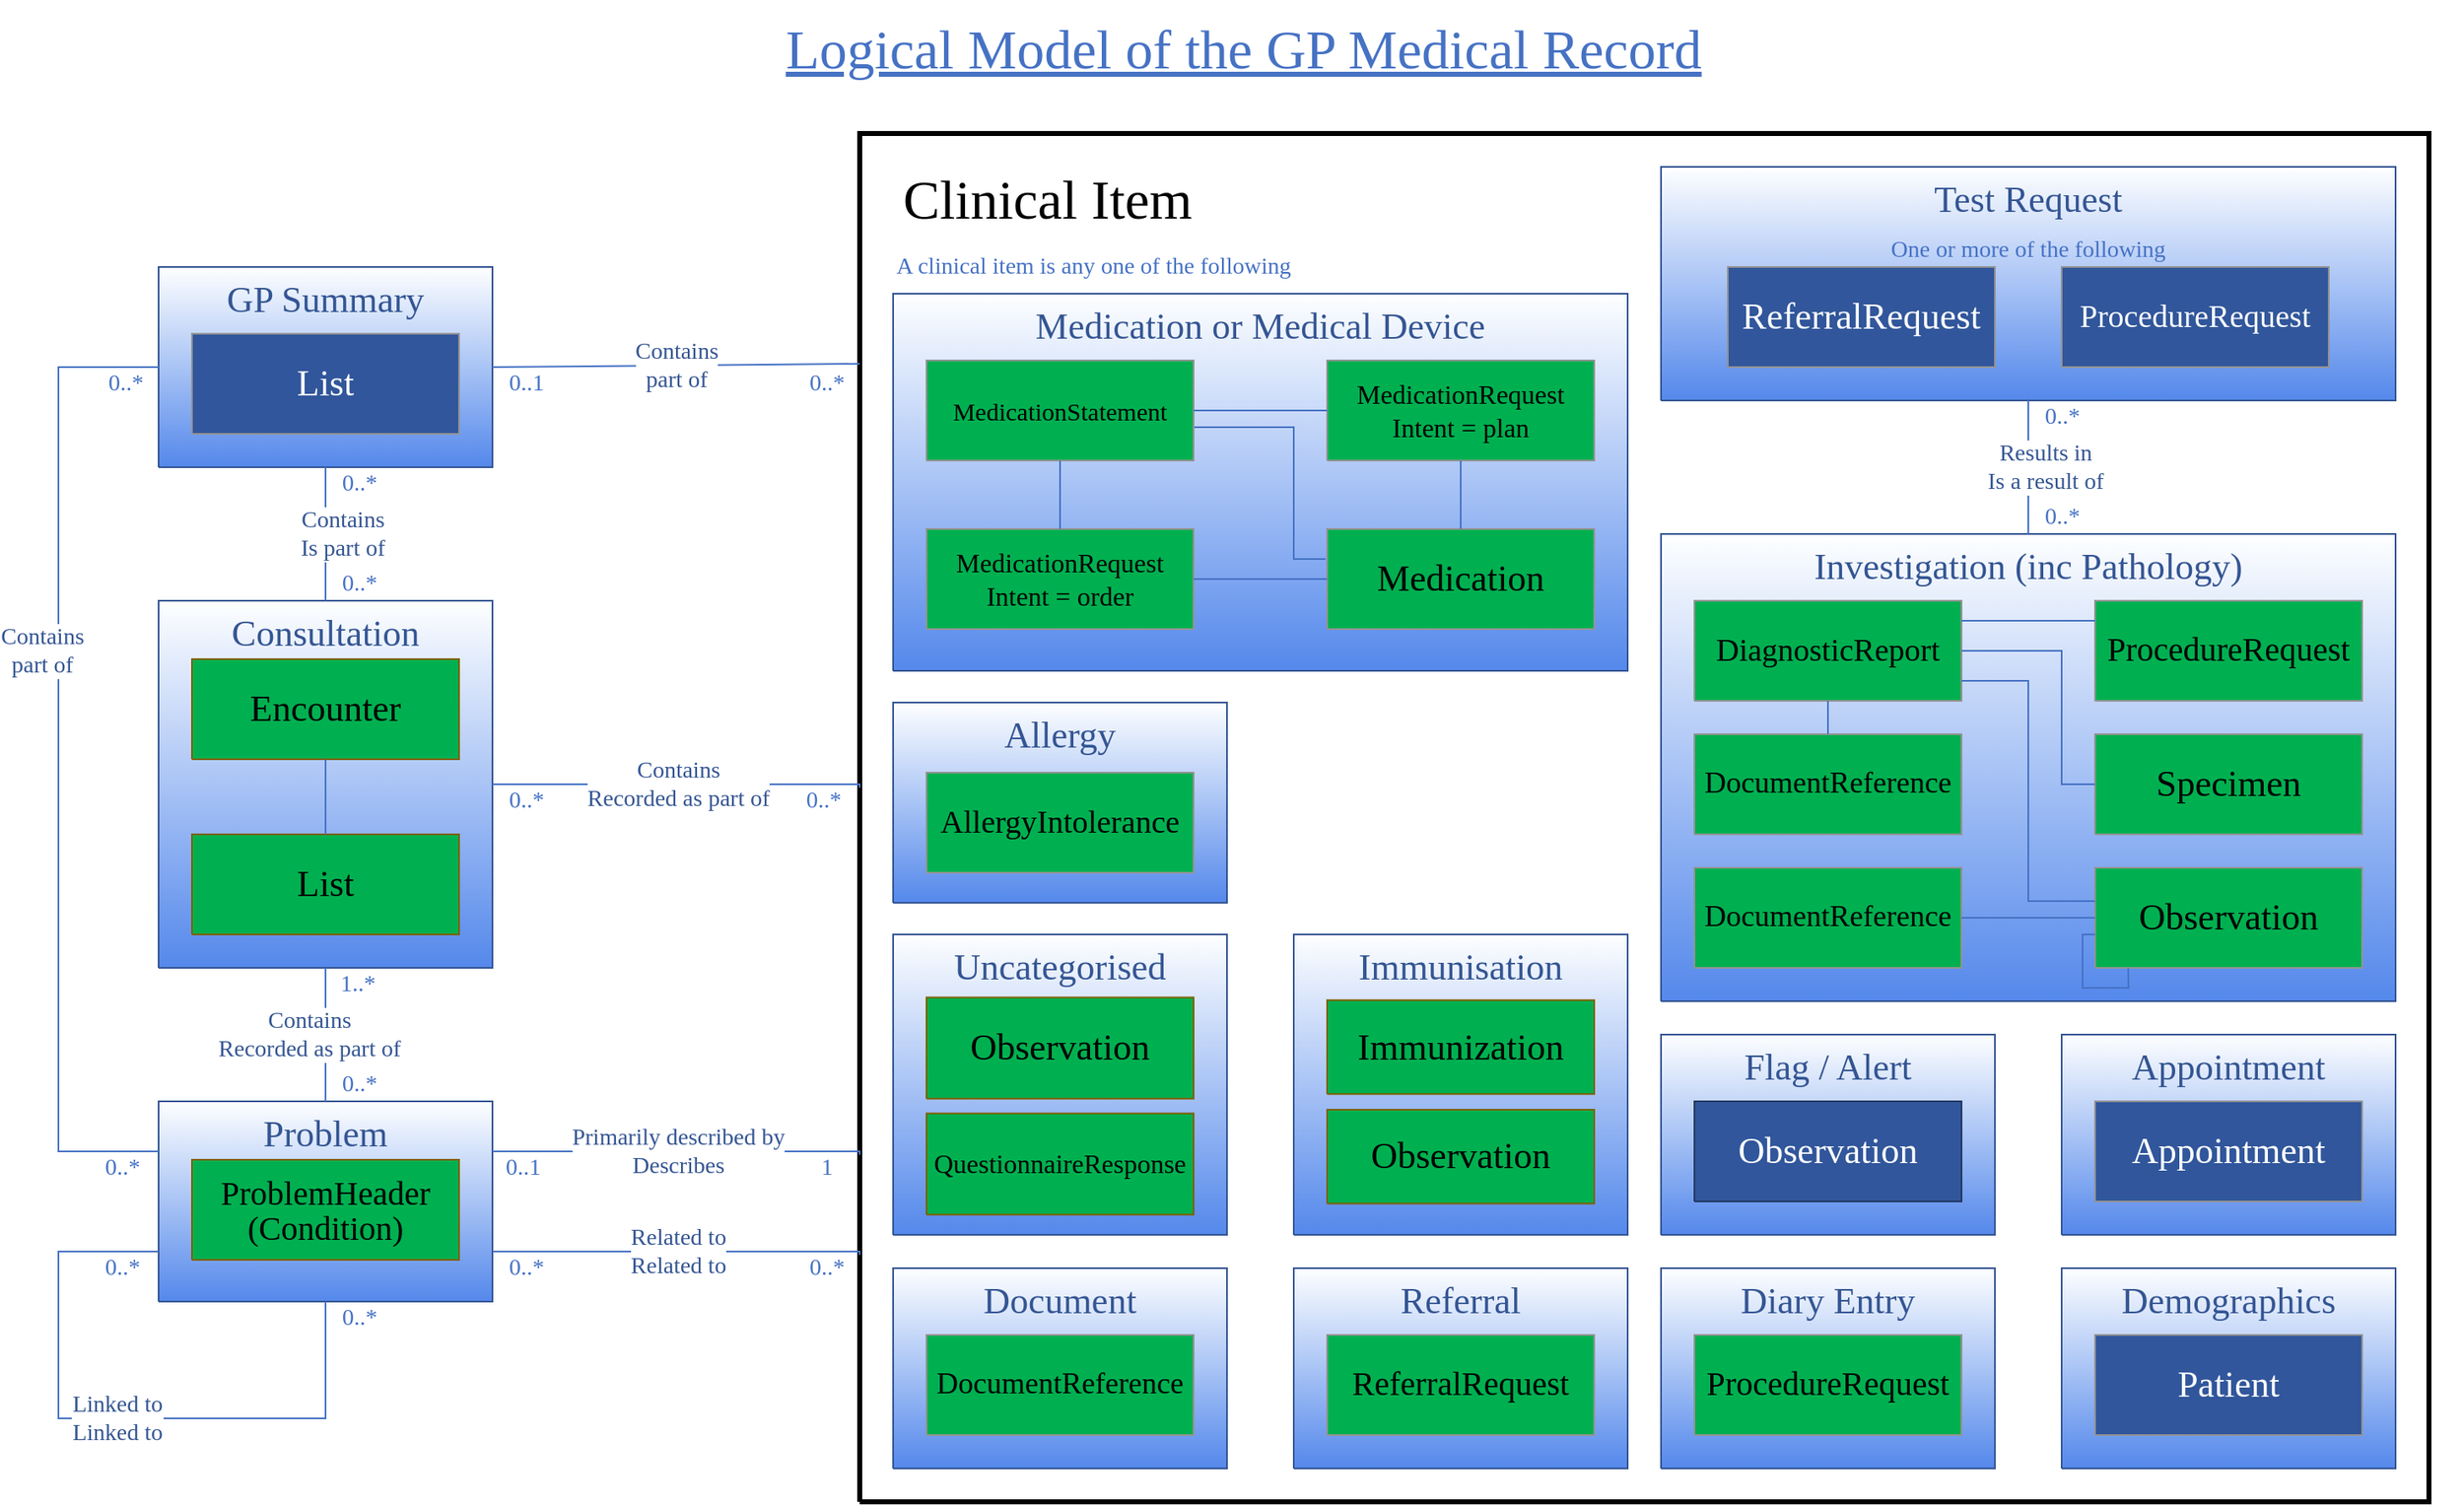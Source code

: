 <mxfile version="15.9.6" type="google"><diagram name="Page-1" id="Page-1"><mxGraphModel dx="1422" dy="762" grid="1" gridSize="10" guides="1" tooltips="1" connect="1" arrows="1" fold="1" page="1" pageScale="1" pageWidth="1169" pageHeight="827" math="0" shadow="0"><root><mxCell id="0"/><mxCell id="1" parent="0"/><mxCell id="71" value="&lt;font style=&quot;font-size:22px;font-family:Calibri;color:#345593;direction:ltr;letter-spacing:0px;line-height:120%;opacity:1&quot;&gt;Referral&lt;br/&gt;&lt;/font&gt;" style="verticalAlign=top;align=center;vsdxID=1240;fillColor=#feffff;gradientColor=#5488eb;shape=stencil(nZBLDoAgDERP0z3SIyjew0SURgSD+Lu9kMZoXLhwN9O+tukAlrNpJg1SzDH4QW/URgNYgZTkjA4UkwJUgGXng+6DX1zLfmoymdXo17xh5zmRJ6Q42BWCfc2oJfdAr+Yv+AP9Cb7OJ3H/2JG1HNGz/84klThPVCc=);strokeColor=#345593;labelBackgroundColor=none;rounded=0;html=1;whiteSpace=wrap;" parent="1" vertex="1"><mxGeometry x="900" y="888" width="200" height="120" as="geometry"/></mxCell><mxCell id="2" value="&lt;font style=&quot;font-size:33px;font-family:Calibri;color:#4672c4;direction:ltr;letter-spacing:0px;line-height:120%;opacity:1&quot;&gt;&lt;u&gt;Logical Model of the GP Medical Record&lt;br/&gt;&lt;/u&gt;&lt;/font&gt;" style="verticalAlign=middle;align=center;vsdxID=1055;fillColor=none;gradientColor=none;shape=stencil(nZBLDoAgDERP0z3SIyjew0SURgSD+Lu9kMZoXLhwN9O+tukAlrNpJg1SzDH4QW/URgNYgZTkjA4UkwJUgGXng+6DX1zLfmoymdXo17xh5zmRJ6Q42BWCfc2oJfdAr+Yv+AP9Cb7OJ3H/2JG1HNGz/84klThPVCc=);strokeColor=none;labelBackgroundColor=none;rounded=0;html=1;whiteSpace=wrap;" parent="1" vertex="1"><mxGeometry x="140" y="128" width="1460" height="60" as="geometry"/></mxCell><mxCell id="3" style="vsdxID=1098;fillColor=none;gradientColor=none;strokeColor=none;labelBackgroundColor=none;rounded=0;html=1;whiteSpace=wrap;" parent="1" vertex="1"><mxGeometry x="220" y="788" width="200" height="120" as="geometry"/></mxCell><mxCell id="4" value="&lt;font style=&quot;font-size:22px;font-family:Calibri;color:#345593;direction:ltr;letter-spacing:0px;line-height:120%;opacity:1&quot;&gt;Problem&lt;br/&gt;&lt;/font&gt;" style="verticalAlign=top;align=center;vsdxID=1099;fillColor=#feffff;gradientColor=#5488eb;shape=stencil(nZBLDoAgDERP0z3SIyjew0SURgSD+Lu9kMZoXLhwN9O+tukAlrNpJg1SzDH4QW/URgNYgZTkjA4UkwJUgGXng+6DX1zLfmoymdXo17xh5zmRJ6Q42BWCfc2oJfdAr+Yv+AP9Cb7OJ3H/2JG1HNGz/84klThPVCc=);strokeColor=#345593;labelBackgroundColor=none;rounded=0;html=1;whiteSpace=wrap;" parent="3" vertex="1"><mxGeometry width="200" height="120" as="geometry"/></mxCell><mxCell id="5" value="&lt;font style=&quot;font-family: &amp;#34;calibri&amp;#34; ; color: rgb(0 , 0 , 0) ; direction: ltr ; letter-spacing: 0px ; line-height: 120% ; opacity: 1&quot;&gt;&lt;font style=&quot;font-size: 20px ; line-height: 100%&quot;&gt;ProblemHeader (Condition)&lt;/font&gt;&lt;br&gt;&lt;/font&gt;" style="verticalAlign=middle;align=center;vsdxID=1100;fillColor=#00b050;gradientColor=none;shape=stencil(nZBLDoAgDERP0z3SIyjew0SURgSD+Lu9kMZoXLhwN9O+tukAlrNpJg1SzDH4QW/URgNYgZTkjA4UkwJUgGXng+6DX1zLfmoymdXo17xh5zmRJ6Q42BWCfc2oJfdAr+Yv+AP9Cb7OJ3H/2JG1HNGz/84klThPVCc=);strokeColor=#7f6000;labelBackgroundColor=none;rounded=0;html=1;whiteSpace=wrap;" parent="3" vertex="1"><mxGeometry x="20" y="35" width="160" height="60" as="geometry"/></mxCell><mxCell id="6" value="&lt;p style=&quot;align:left;margin-left:0;margin-right:0;margin-top:0px;margin-bottom:0px;text-indent:0;valign:top;direction:ltr;&quot;&gt;&lt;/p&gt;" style="verticalAlign=top;align=left;vsdxID=1096;fillColor=none;gradientColor=none;shape=stencil(nZBLDoAgDERP0z3SIyjew0SURgSD+Lu9kMZoXLhwN9O+tukAlrNpJg1SzDH4QW/URgNYgZTkjA4UkwJUgGXng+6DX1zLfmoymdXo17xh5zmRJ6Q42BWCfc2oJfdAr+Yv+AP9Cb7OJ3H/2JG1HNGz/84klThPVCc=);strokeColor=#000000;strokeWidth=3;labelBackgroundColor=none;rounded=0;html=1;whiteSpace=wrap;" parent="1" vertex="1"><mxGeometry x="640" y="208" width="940" height="820" as="geometry"/></mxCell><mxCell id="16" style="vsdxID=1090;fillColor=none;gradientColor=none;strokeColor=none;labelBackgroundColor=none;rounded=0;html=1;whiteSpace=wrap;" parent="1" vertex="1"><mxGeometry x="900" y="688" width="200" height="180" as="geometry"/></mxCell><mxCell id="17" value="&lt;font style=&quot;font-size:22px;font-family:Calibri;color:#345593;direction:ltr;letter-spacing:0px;line-height:120%;opacity:1&quot;&gt;Immunisation&lt;br/&gt;&lt;/font&gt;" style="verticalAlign=top;align=center;vsdxID=1001;fillColor=#feffff;gradientColor=#5488eb;shape=stencil(nZBLDoAgDERP0z3SIyjew0SURgSD+Lu9kMZoXLhwN9O+tukAlrNpJg1SzDH4QW/URgNYgZTkjA4UkwJUgGXng+6DX1zLfmoymdXo17xh5zmRJ6Q42BWCfc2oJfdAr+Yv+AP9Cb7OJ3H/2JG1HNGz/84klThPVCc=);strokeColor=#345593;labelBackgroundColor=none;rounded=0;html=1;whiteSpace=wrap;" parent="16" vertex="1"><mxGeometry width="200" height="180" as="geometry"/></mxCell><mxCell id="18" value="&lt;font style=&quot;font-size:22px;font-family:Calibri;color:#000000;direction:ltr;letter-spacing:0px;line-height:120%;opacity:1&quot;&gt;Immunization&lt;br/&gt;&lt;/font&gt;" style="verticalAlign=middle;align=center;vsdxID=1076;fillColor=#00b050;gradientColor=none;shape=stencil(nZBLDoAgDERP0z3SIyjew0SURgSD+Lu9kMZoXLhwN9O+tukAlrNpJg1SzDH4QW/URgNYgZTkjA4UkwJUgGXng+6DX1zLfmoymdXo17xh5zmRJ6Q42BWCfc2oJfdAr+Yv+AP9Cb7OJ3H/2JG1HNGz/84klThPVCc=);strokeColor=#7f6000;labelBackgroundColor=none;rounded=0;html=1;whiteSpace=wrap;" parent="16" vertex="1"><mxGeometry x="20" y="39.375" width="160" height="56.25" as="geometry"/></mxCell><mxCell id="Kr6gJgXaq2eHy5JU68Ee-106" value="&lt;font style=&quot;font-size:22px;font-family:Calibri;color:#000000;direction:ltr;letter-spacing:0px;line-height:120%;opacity:1&quot;&gt;Observation&lt;br/&gt;&lt;/font&gt;" style="verticalAlign=middle;align=center;vsdxID=1238;fillColor=#00b050;gradientColor=none;shape=stencil(nZBLDoAgDERP0z3SIyjew0SURgSD+Lu9kMZoXLhwN9O+tukAlrNpJg1SzDH4QW/URgNYgZTkjA4UkwJUgGXng+6DX1zLfmoymdXo17xh5zmRJ6Q42BWCfc2oJfdAr+Yv+AP9Cb7OJ3H/2JG1HNGz/84klThPVCc=);strokeColor=#7f6000;labelBackgroundColor=none;rounded=0;html=1;whiteSpace=wrap;" vertex="1" parent="16"><mxGeometry x="20" y="105" width="160" height="56.25" as="geometry"/></mxCell><mxCell id="19" style="vsdxID=1091;fillColor=none;gradientColor=none;strokeColor=none;labelBackgroundColor=none;rounded=0;html=1;whiteSpace=wrap;" parent="1" vertex="1"><mxGeometry x="1120" y="888" width="200" height="120" as="geometry"/></mxCell><mxCell id="20" value="&lt;font style=&quot;font-size:22px;font-family:Calibri;color:#345593;direction:ltr;letter-spacing:0px;line-height:120%;opacity:1&quot;&gt;Diary Entry&lt;br/&gt;&lt;/font&gt;" style="verticalAlign=top;align=center;vsdxID=1040;fillColor=#feffff;gradientColor=#5488eb;shape=stencil(nZBLDoAgDERP0z3SIyjew0SURgSD+Lu9kMZoXLhwN9O+tukAlrNpJg1SzDH4QW/URgNYgZTkjA4UkwJUgGXng+6DX1zLfmoymdXo17xh5zmRJ6Q42BWCfc2oJfdAr+Yv+AP9Cb7OJ3H/2JG1HNGz/84klThPVCc=);strokeColor=#345593;labelBackgroundColor=none;rounded=0;html=1;whiteSpace=wrap;" parent="19" vertex="1"><mxGeometry width="200" height="120" as="geometry"/></mxCell><mxCell id="21" value="&lt;font style=&quot;font-family: &amp;#34;calibri&amp;#34; ; direction: ltr ; letter-spacing: 0px ; line-height: 120% ; opacity: 1&quot;&gt;&lt;font style=&quot;font-size: 20px&quot;&gt;ProcedureRequest&lt;/font&gt;&lt;br&gt;&lt;/font&gt;" style="verticalAlign=middle;align=center;vsdxID=1077;fillColor=#00B050;gradientColor=none;shape=stencil(nZBLDoAgDERP0z3SIyjew0SURgSD+Lu9kMZoXLhwN9O+tukAlrNpJg1SzDH4QW/URgNYgZTkjA4UkwJUgGXng+6DX1zLfmoymdXo17xh5zmRJ6Q42BWCfc2oJfdAr+Yv+AP9Cb7OJ3H/2JG1HNGz/84klThPVCc=);strokeColor=#939393;labelBackgroundColor=none;rounded=0;html=1;whiteSpace=wrap;" parent="19" vertex="1"><mxGeometry x="20" y="40" width="160" height="60" as="geometry"/></mxCell><mxCell id="22" style="vsdxID=1094;fillColor=none;gradientColor=none;strokeColor=none;labelBackgroundColor=none;rounded=0;html=1;whiteSpace=wrap;" parent="1" vertex="1"><mxGeometry x="660" y="888" width="200" height="120" as="geometry"/></mxCell><mxCell id="23" value="&lt;font style=&quot;font-size:22px;font-family:Calibri;color:#345593;direction:ltr;letter-spacing:0px;line-height:120%;opacity:1&quot;&gt;Document&lt;br/&gt;&lt;/font&gt;" style="verticalAlign=top;align=center;vsdxID=1004;fillColor=#feffff;gradientColor=#5488eb;shape=stencil(nZBLDoAgDERP0z3SIyjew0SURgSD+Lu9kMZoXLhwN9O+tukAlrNpJg1SzDH4QW/URgNYgZTkjA4UkwJUgGXng+6DX1zLfmoymdXo17xh5zmRJ6Q42BWCfc2oJfdAr+Yv+AP9Cb7OJ3H/2JG1HNGz/84klThPVCc=);strokeColor=#345593;labelBackgroundColor=none;rounded=0;html=1;whiteSpace=wrap;" parent="22" vertex="1"><mxGeometry width="200" height="120" as="geometry"/></mxCell><mxCell id="24" value="&lt;font style=&quot;font-family: &amp;#34;calibri&amp;#34; ; direction: ltr ; letter-spacing: 0px ; line-height: 120% ; opacity: 1&quot;&gt;&lt;font style=&quot;font-size: 18px&quot;&gt;DocumentReference&lt;/font&gt;&lt;br&gt;&lt;/font&gt;" style="verticalAlign=middle;align=center;vsdxID=1084;fillColor=#00B050;gradientColor=none;shape=stencil(nZBLDoAgDERP0z3SIyjew0SURgSD+Lu9kMZoXLhwN9O+tukAlrNpJg1SzDH4QW/URgNYgZTkjA4UkwJUgGXng+6DX1zLfmoymdXo17xh5zmRJ6Q42BWCfc2oJfdAr+Yv+AP9Cb7OJ3H/2JG1HNGz/84klThPVCc=);strokeColor=#939393;labelBackgroundColor=none;rounded=0;html=1;whiteSpace=wrap;" parent="22" vertex="1"><mxGeometry x="20" y="40" width="160" height="60" as="geometry"/></mxCell><mxCell id="25" value="&lt;p style=&quot;align:left;margin-left:0;margin-right:0;margin-top:0px;margin-bottom:0px;text-indent:0;valign:middle;direction:ltr;&quot;&gt;&lt;font style=&quot;font-size:14px;font-family:Calibri;color:#4672c4;direction:ltr;letter-spacing:0px;line-height:120%;opacity:1&quot;&gt;A clinical item is any one of the following&lt;br/&gt;&lt;/font&gt;&lt;/p&gt;" style="verticalAlign=middle;align=left;vsdxID=1107;fillColor=none;gradientColor=none;shape=stencil(nZBLDoAgDERP0z3SIyjew0SURgSD+Lu9kMZoXLhwN9O+tukAlrNpJg1SzDH4QW/URgNYgZTkjA4UkwJUgGXng+6DX1zLfmoymdXo17xh5zmRJ6Q42BWCfc2oJfdAr+Yv+AP9Cb7OJ3H/2JG1HNGz/84klThPVCc=);strokeColor=none;labelBackgroundColor=none;rounded=0;html=1;whiteSpace=wrap;" parent="1" vertex="1"><mxGeometry x="660" y="278" width="440" height="20" as="geometry"/></mxCell><mxCell id="26" value="&lt;font style=&quot;font-size:14px;font-family:Calibri;color:#4672c4;direction:ltr;letter-spacing:0px;line-height:120%;opacity:1&quot;&gt;0..1 &lt;br/&gt;&lt;/font&gt;" style="verticalAlign=middle;align=center;vsdxID=1145;fillColor=none;gradientColor=none;shape=stencil(nZBLDoAgDERP0z3SIyjew0SURgSD+Lu9kMZoXLhwN9O+tukAlrNpJg1SzDH4QW/URgNYgZTkjA4UkwJUgGXng+6DX1zLfmoymdXo17xh5zmRJ6Q42BWCfc2oJfdAr+Yv+AP9Cb7OJ3H/2JG1HNGz/84klThPVCc=);strokeColor=none;labelBackgroundColor=none;rounded=0;html=1;whiteSpace=wrap;" parent="1" vertex="1"><mxGeometry x="300" y="548" width="40" height="20" as="geometry"/></mxCell><mxCell id="27" style="vsdxID=1147;fillColor=none;gradientColor=none;strokeColor=none;labelBackgroundColor=none;rounded=0;html=1;whiteSpace=wrap;" parent="1" vertex="1"><mxGeometry x="1360" y="748" width="200" height="120" as="geometry"/></mxCell><mxCell id="28" value="&lt;font style=&quot;font-size:22px;font-family:Calibri;color:#345593;direction:ltr;letter-spacing:0px;line-height:120%;opacity:1&quot;&gt;Appointment&lt;br/&gt;&lt;/font&gt;" style="verticalAlign=top;align=center;vsdxID=1148;fillColor=#feffff;gradientColor=#5488eb;shape=stencil(nZBLDoAgDERP0z3SIyjew0SURgSD+Lu9kMZoXLhwN9O+tukAlrNpJg1SzDH4QW/URgNYgZTkjA4UkwJUgGXng+6DX1zLfmoymdXo17xh5zmRJ6Q42BWCfc2oJfdAr+Yv+AP9Cb7OJ3H/2JG1HNGz/84klThPVCc=);strokeColor=#345593;labelBackgroundColor=none;rounded=0;html=1;whiteSpace=wrap;" parent="27" vertex="1"><mxGeometry width="200" height="120" as="geometry"/></mxCell><mxCell id="29" value="&lt;font style=&quot;font-size:22px;font-family:Calibri;color:#feffff;direction:ltr;letter-spacing:0px;line-height:120%;opacity:1&quot;&gt;Appointment&lt;br/&gt;&lt;/font&gt;" style="verticalAlign=middle;align=center;vsdxID=1149;fillColor=#31569B;gradientColor=none;shape=stencil(nZBLDoAgDERP0z3SIyjew0SURgSD+Lu9kMZoXLhwN9O+tukAlrNpJg1SzDH4QW/URgNYgZTkjA4UkwJUgGXng+6DX1zLfmoymdXo17xh5zmRJ6Q42BWCfc2oJfdAr+Yv+AP9Cb7OJ3H/2JG1HNGz/84klThPVCc=);strokeColor=#939393;labelBackgroundColor=none;rounded=0;html=1;whiteSpace=wrap;" parent="27" vertex="1"><mxGeometry x="20" y="40" width="160" height="60" as="geometry"/></mxCell><mxCell id="30" style="vsdxID=1150;fillColor=none;gradientColor=none;strokeColor=none;labelBackgroundColor=none;rounded=0;html=1;whiteSpace=wrap;" parent="1" vertex="1"><mxGeometry x="1360" y="888" width="200" height="120" as="geometry"/></mxCell><mxCell id="31" value="&lt;font style=&quot;font-size:22px;font-family:Calibri;color:#345593;direction:ltr;letter-spacing:0px;line-height:120%;opacity:1&quot;&gt;Demographics&lt;br/&gt;&lt;/font&gt;" style="verticalAlign=top;align=center;vsdxID=1151;fillColor=#feffff;gradientColor=#5488eb;shape=stencil(nZBLDoAgDERP0z3SIyjew0SURgSD+Lu9kMZoXLhwN9O+tukAlrNpJg1SzDH4QW/URgNYgZTkjA4UkwJUgGXng+6DX1zLfmoymdXo17xh5zmRJ6Q42BWCfc2oJfdAr+Yv+AP9Cb7OJ3H/2JG1HNGz/84klThPVCc=);strokeColor=#345593;labelBackgroundColor=none;rounded=0;html=1;whiteSpace=wrap;" parent="30" vertex="1"><mxGeometry width="200" height="120" as="geometry"/></mxCell><mxCell id="32" value="&lt;font style=&quot;font-size:22px;font-family:Calibri;color:#feffff;direction:ltr;letter-spacing:0px;line-height:120%;opacity:1&quot;&gt;Patient&lt;br/&gt;&lt;/font&gt;" style="verticalAlign=middle;align=center;vsdxID=1152;fillColor=#31569B;gradientColor=none;shape=stencil(nZBLDoAgDERP0z3SIyjew0SURgSD+Lu9kMZoXLhwN9O+tukAlrNpJg1SzDH4QW/URgNYgZTkjA4UkwJUgGXng+6DX1zLfmoymdXo17xh5zmRJ6Q42BWCfc2oJfdAr+Yv+AP9Cb7OJ3H/2JG1HNGz/84klThPVCc=);strokeColor=#939393;labelBackgroundColor=none;rounded=0;html=1;whiteSpace=wrap;" parent="30" vertex="1"><mxGeometry x="20" y="40" width="160" height="60" as="geometry"/></mxCell><mxCell id="33" style="vsdxID=1158;fillColor=none;gradientColor=none;strokeColor=none;labelBackgroundColor=none;rounded=0;html=1;whiteSpace=wrap;" parent="1" vertex="1"><mxGeometry x="220" y="488" width="200" height="220" as="geometry"/></mxCell><mxCell id="34" value="&lt;font style=&quot;font-size:22px;font-family:Calibri;color:#345593;direction:ltr;letter-spacing:0px;line-height:120%;opacity:1&quot;&gt;Consultation&lt;br/&gt;&lt;/font&gt;" style="verticalAlign=top;align=center;vsdxID=1102;fillColor=#feffff;gradientColor=#5488eb;shape=stencil(nZBLDoAgDERP0z3SIyjew0SURgSD+Lu9kMZoXLhwN9O+tukAlrNpJg1SzDH4QW/URgNYgZTkjA4UkwJUgGXng+6DX1zLfmoymdXo17xh5zmRJ6Q42BWCfc2oJfdAr+Yv+AP9Cb7OJ3H/2JG1HNGz/84klThPVCc=);strokeColor=#345593;labelBackgroundColor=none;rounded=0;html=1;whiteSpace=wrap;" parent="33" vertex="1"><mxGeometry width="200" height="220" as="geometry"/></mxCell><mxCell id="35" value="&lt;font style=&quot;font-size:22px;font-family:Calibri;color:#000000;direction:ltr;letter-spacing:0px;line-height:120%;opacity:1&quot;&gt;Encounter&lt;br/&gt;&lt;/font&gt;" style="verticalAlign=middle;align=center;vsdxID=1103;fillColor=#00b050;gradientColor=none;shape=stencil(nZBLDoAgDERP0z3SIyjew0SURgSD+Lu9kMZoXLhwN9O+tukAlrNpJg1SzDH4QW/URgNYgZTkjA4UkwJUgGXng+6DX1zLfmoymdXo17xh5zmRJ6Q42BWCfc2oJfdAr+Yv+AP9Cb7OJ3H/2JG1HNGz/84klThPVCc=);strokeColor=#7f6000;labelBackgroundColor=none;rounded=0;html=1;whiteSpace=wrap;" parent="33" vertex="1"><mxGeometry x="20" y="35" width="160" height="60" as="geometry"/></mxCell><mxCell id="36" value="&lt;font style=&quot;font-size:22px;font-family:Calibri;color:#000000;direction:ltr;letter-spacing:0px;line-height:120%;opacity:1&quot;&gt;List&lt;br/&gt;&lt;/font&gt;" style="verticalAlign=middle;align=center;vsdxID=1111;fillColor=#00b050;gradientColor=none;shape=stencil(nZBLDoAgDERP0z3SIyjew0SURgSD+Lu9kMZoXLhwN9O+tukAlrNpJg1SzDH4QW/URgNYgZTkjA4UkwJUgGXng+6DX1zLfmoymdXo17xh5zmRJ6Q42BWCfc2oJfdAr+Yv+AP9Cb7OJ3H/2JG1HNGz/84klThPVCc=);strokeColor=#7f6000;labelBackgroundColor=none;rounded=0;html=1;whiteSpace=wrap;" parent="33" vertex="1"><mxGeometry x="20" y="140" width="160" height="60" as="geometry"/></mxCell><mxCell id="92" value="" style="vsdxID=1112;edgeStyle=none;startArrow=none;endArrow=none;startSize=9;endSize=9;strokeColor=#4672c4;spacingTop=0;spacingBottom=0;spacingLeft=0;spacingRight=0;verticalAlign=middle;html=1;labelBackgroundColor=#ffffff;rounded=0;align=center;exitX=0.5;exitY=0;exitDx=0;exitDy=0;exitPerimeter=0;entryX=0.5;entryY=1;entryDx=0;entryDy=0;entryPerimeter=0;" parent="33" source="36" target="35" edge="1"><mxGeometry relative="1" as="geometry"><mxPoint x="-10" y="-1" as="offset"/><Array as="points"/></mxGeometry></mxCell><mxCell id="37" value="&lt;font style=&quot;font-size:14px;font-family:Calibri;color:#4672c4;direction:ltr;letter-spacing:0px;line-height:120%;opacity:1&quot;&gt;1..*&lt;br/&gt;&lt;/font&gt;" style="verticalAlign=middle;align=center;vsdxID=1165;fillColor=none;gradientColor=none;shape=stencil(nZBLDoAgDERP0z3SIyjew0SURgSD+Lu9kMZoXLhwN9O+tukAlrNpJg1SzDH4QW/URgNYgZTkjA4UkwJUgGXng+6DX1zLfmoymdXo17xh5zmRJ6Q42BWCfc2oJfdAr+Yv+AP9Cb7OJ3H/2JG1HNGz/84klThPVCc=);strokeColor=none;labelBackgroundColor=none;rounded=0;html=1;whiteSpace=wrap;" parent="1" vertex="1"><mxGeometry x="319" y="708" width="41" height="20" as="geometry"/></mxCell><mxCell id="38" value="&lt;font style=&quot;font-size:14px;font-family:Calibri;color:#4672c4;direction:ltr;letter-spacing:0px;line-height:120%;opacity:1&quot;&gt;0..*&lt;br/&gt;&lt;/font&gt;" style="verticalAlign=middle;align=center;vsdxID=1166;fillColor=none;gradientColor=none;shape=stencil(nZBLDoAgDERP0z3SIyjew0SURgSD+Lu9kMZoXLhwN9O+tukAlrNpJg1SzDH4QW/URgNYgZTkjA4UkwJUgGXng+6DX1zLfmoymdXo17xh5zmRJ6Q42BWCfc2oJfdAr+Yv+AP9Cb7OJ3H/2JG1HNGz/84klThPVCc=);strokeColor=none;labelBackgroundColor=none;rounded=0;html=1;whiteSpace=wrap;" parent="1" vertex="1"><mxGeometry x="320" y="768" width="41" height="20" as="geometry"/></mxCell><mxCell id="39" value="&lt;font style=&quot;font-size:14px;font-family:Calibri;color:#4672c4;direction:ltr;letter-spacing:0px;line-height:120%;opacity:1&quot;&gt;0..*&lt;br/&gt;&lt;/font&gt;" style="verticalAlign=middle;align=center;vsdxID=1168;fillColor=none;gradientColor=none;shape=stencil(nZBLDoAgDERP0z3SIyjew0SURgSD+Lu9kMZoXLhwN9O+tukAlrNpJg1SzDH4QW/URgNYgZTkjA4UkwJUgGXng+6DX1zLfmoymdXo17xh5zmRJ6Q42BWCfc2oJfdAr+Yv+AP9Cb7OJ3H/2JG1HNGz/84klThPVCc=);strokeColor=none;labelBackgroundColor=none;rounded=0;html=1;whiteSpace=wrap;" parent="1" vertex="1"><mxGeometry x="320" y="908" width="41" height="20" as="geometry"/></mxCell><mxCell id="40" value="&lt;font style=&quot;font-size:14px;font-family:Calibri;color:#4672c4;direction:ltr;letter-spacing:0px;line-height:120%;opacity:1&quot;&gt;0..*&lt;br/&gt;&lt;/font&gt;" style="verticalAlign=middle;align=center;vsdxID=1169;fillColor=none;gradientColor=none;shape=stencil(nZBLDoAgDERP0z3SIyjew0SURgSD+Lu9kMZoXLhwN9O+tukAlrNpJg1SzDH4QW/URgNYgZTkjA4UkwJUgGXng+6DX1zLfmoymdXo17xh5zmRJ6Q42BWCfc2oJfdAr+Yv+AP9Cb7OJ3H/2JG1HNGz/84klThPVCc=);strokeColor=none;labelBackgroundColor=none;rounded=0;html=1;whiteSpace=wrap;" parent="1" vertex="1"><mxGeometry x="178" y="878" width="41" height="20" as="geometry"/></mxCell><mxCell id="41" value="&lt;font style=&quot;font-size:14px;font-family:Calibri;color:#4672c4;direction:ltr;letter-spacing:0px;line-height:120%;opacity:1&quot;&gt;0..*&lt;br/&gt;&lt;/font&gt;" style="verticalAlign=middle;align=center;vsdxID=1172;fillColor=none;gradientColor=none;shape=stencil(nZBLDoAgDERP0z3SIyjew0SURgSD+Lu9kMZoXLhwN9O+tukAlrNpJg1SzDH4QW/URgNYgZTkjA4UkwJUgGXng+6DX1zLfmoymdXo17xh5zmRJ6Q42BWCfc2oJfdAr+Yv+AP9Cb7OJ3H/2JG1HNGz/84klThPVCc=);strokeColor=none;labelBackgroundColor=none;rounded=0;html=1;whiteSpace=wrap;" parent="1" vertex="1"><mxGeometry x="598" y="598" width="41" height="20" as="geometry"/></mxCell><mxCell id="42" value="&lt;font style=&quot;font-size:14px;font-family:Calibri;color:#4672c4;direction:ltr;letter-spacing:0px;line-height:120%;opacity:1&quot;&gt;0..*&lt;br/&gt;&lt;/font&gt;" style="verticalAlign=middle;align=center;vsdxID=1173;fillColor=none;gradientColor=none;shape=stencil(nZBLDoAgDERP0z3SIyjew0SURgSD+Lu9kMZoXLhwN9O+tukAlrNpJg1SzDH4QW/URgNYgZTkjA4UkwJUgGXng+6DX1zLfmoymdXo17xh5zmRJ6Q42BWCfc2oJfdAr+Yv+AP9Cb7OJ3H/2JG1HNGz/84klThPVCc=);strokeColor=none;labelBackgroundColor=none;rounded=0;html=1;whiteSpace=wrap;" parent="1" vertex="1"><mxGeometry x="600" y="878" width="41" height="20" as="geometry"/></mxCell><mxCell id="43" value="&lt;font style=&quot;font-size:14px;font-family:Calibri;color:#4672c4;direction:ltr;letter-spacing:0px;line-height:120%;opacity:1&quot;&gt;1&lt;br/&gt;&lt;/font&gt;" style="verticalAlign=middle;align=center;vsdxID=1175;fillColor=none;gradientColor=none;shape=stencil(nZBLDoAgDERP0z3SIyjew0SURgSD+Lu9kMZoXLhwN9O+tukAlrNpJg1SzDH4QW/URgNYgZTkjA4UkwJUgGXng+6DX1zLfmoymdXo17xh5zmRJ6Q42BWCfc2oJfdAr+Yv+AP9Cb7OJ3H/2JG1HNGz/84klThPVCc=);strokeColor=none;labelBackgroundColor=none;rounded=0;html=1;whiteSpace=wrap;" parent="1" vertex="1"><mxGeometry x="600" y="818" width="41" height="20" as="geometry"/></mxCell><mxCell id="44" value="&lt;font style=&quot;font-size:14px;font-family:Calibri;color:#4672c4;direction:ltr;letter-spacing:0px;line-height:120%;opacity:1&quot;&gt;0..1&lt;br/&gt;&lt;/font&gt;" style="verticalAlign=middle;align=center;vsdxID=1176;fillColor=none;gradientColor=none;shape=stencil(nZBLDoAgDERP0z3SIyjew0SURgSD+Lu9kMZoXLhwN9O+tukAlrNpJg1SzDH4QW/URgNYgZTkjA4UkwJUgGXng+6DX1zLfmoymdXo17xh5zmRJ6Q42BWCfc2oJfdAr+Yv+AP9Cb7OJ3H/2JG1HNGz/84klThPVCc=);strokeColor=none;labelBackgroundColor=none;rounded=0;html=1;whiteSpace=wrap;" parent="1" vertex="1"><mxGeometry x="418" y="818" width="41" height="20" as="geometry"/></mxCell><mxCell id="45" value="&lt;font style=&quot;font-size:14px;font-family:Calibri;color:#4672c4;direction:ltr;letter-spacing:0px;line-height:120%;opacity:1&quot;&gt;0..*&lt;br/&gt;&lt;/font&gt;" style="verticalAlign=middle;align=center;vsdxID=1178;fillColor=none;gradientColor=none;shape=stencil(nZBLDoAgDERP0z3SIyjew0SURgSD+Lu9kMZoXLhwN9O+tukAlrNpJg1SzDH4QW/URgNYgZTkjA4UkwJUgGXng+6DX1zLfmoymdXo17xh5zmRJ6Q42BWCfc2oJfdAr+Yv+AP9Cb7OJ3H/2JG1HNGz/84klThPVCc=);strokeColor=none;labelBackgroundColor=none;rounded=0;html=1;whiteSpace=wrap;" parent="1" vertex="1"><mxGeometry x="420" y="878" width="41" height="20" as="geometry"/></mxCell><mxCell id="46" value="&lt;font style=&quot;font-size:14px;font-family:Calibri;color:#4672c4;direction:ltr;letter-spacing:0px;line-height:120%;opacity:1&quot;&gt;0..*&lt;br/&gt;&lt;/font&gt;" style="verticalAlign=middle;align=center;vsdxID=1179;fillColor=none;gradientColor=none;shape=stencil(nZBLDoAgDERP0z3SIyjew0SURgSD+Lu9kMZoXLhwN9O+tukAlrNpJg1SzDH4QW/URgNYgZTkjA4UkwJUgGXng+6DX1zLfmoymdXo17xh5zmRJ6Q42BWCfc2oJfdAr+Yv+AP9Cb7OJ3H/2JG1HNGz/84klThPVCc=);strokeColor=none;labelBackgroundColor=none;rounded=0;html=1;whiteSpace=wrap;" parent="1" vertex="1"><mxGeometry x="420" y="598" width="41" height="20" as="geometry"/></mxCell><mxCell id="47" style="vsdxID=1187;fillColor=none;gradientColor=none;strokeColor=none;labelBackgroundColor=none;rounded=0;html=1;whiteSpace=wrap;" parent="1" vertex="1"><mxGeometry x="220" y="288" width="200" height="120" as="geometry"/></mxCell><mxCell id="48" value="&lt;font style=&quot;font-size:22px;font-family:Calibri;color:#345593;direction:ltr;letter-spacing:0px;line-height:120%;opacity:1&quot;&gt;GP Summary&lt;br/&gt;&lt;/font&gt;" style="verticalAlign=top;align=center;vsdxID=1188;fillColor=#feffff;gradientColor=#5488eb;shape=stencil(nZBLDoAgDERP0z3SIyjew0SURgSD+Lu9kMZoXLhwN9O+tukAlrNpJg1SzDH4QW/URgNYgZTkjA4UkwJUgGXng+6DX1zLfmoymdXo17xh5zmRJ6Q42BWCfc2oJfdAr+Yv+AP9Cb7OJ3H/2JG1HNGz/84klThPVCc=);strokeColor=#345593;labelBackgroundColor=none;rounded=0;html=1;whiteSpace=wrap;" parent="47" vertex="1"><mxGeometry width="200" height="120" as="geometry"/></mxCell><mxCell id="49" value="&lt;font style=&quot;font-size:22px;font-family:Calibri;color:#feffff;direction:ltr;letter-spacing:0px;line-height:120%;opacity:1&quot;&gt;List&lt;br/&gt;&lt;/font&gt;" style="verticalAlign=middle;align=center;vsdxID=1189;fillColor=#31569B;gradientColor=none;shape=stencil(nZBLDoAgDERP0z3SIyjew0SURgSD+Lu9kMZoXLhwN9O+tukAlrNpJg1SzDH4QW/URgNYgZTkjA4UkwJUgGXng+6DX1zLfmoymdXo17xh5zmRJ6Q42BWCfc2oJfdAr+Yv+AP9Cb7OJ3H/2JG1HNGz/84klThPVCc=);strokeColor=#939393;labelBackgroundColor=none;rounded=0;html=1;whiteSpace=wrap;" parent="47" vertex="1"><mxGeometry x="20" y="40" width="160" height="60" as="geometry"/></mxCell><mxCell id="50" value="&lt;font style=&quot;font-size:14px;font-family:Calibri;color:#4672c4;direction:ltr;letter-spacing:0px;line-height:120%;opacity:1&quot;&gt;0..*&lt;br/&gt;&lt;/font&gt;" style="verticalAlign=middle;align=center;vsdxID=1191;fillColor=none;gradientColor=none;shape=stencil(nZBLDoAgDERP0z3SIyjew0SURgSD+Lu9kMZoXLhwN9O+tukAlrNpJg1SzDH4QW/URgNYgZTkjA4UkwJUgGXng+6DX1zLfmoymdXo17xh5zmRJ6Q42BWCfc2oJfdAr+Yv+AP9Cb7OJ3H/2JG1HNGz/84klThPVCc=);strokeColor=none;labelBackgroundColor=none;rounded=0;html=1;whiteSpace=wrap;" parent="1" vertex="1"><mxGeometry x="320" y="408" width="41" height="20" as="geometry"/></mxCell><mxCell id="51" value="&lt;font style=&quot;font-size:14px;font-family:Calibri;color:#4672c4;direction:ltr;letter-spacing:0px;line-height:120%;opacity:1&quot;&gt;0..*&lt;br/&gt;&lt;/font&gt;" style="verticalAlign=middle;align=center;vsdxID=1192;fillColor=none;gradientColor=none;shape=stencil(nZBLDoAgDERP0z3SIyjew0SURgSD+Lu9kMZoXLhwN9O+tukAlrNpJg1SzDH4QW/URgNYgZTkjA4UkwJUgGXng+6DX1zLfmoymdXo17xh5zmRJ6Q42BWCfc2oJfdAr+Yv+AP9Cb7OJ3H/2JG1HNGz/84klThPVCc=);strokeColor=none;labelBackgroundColor=none;rounded=0;html=1;whiteSpace=wrap;" parent="1" vertex="1"><mxGeometry x="320" y="468" width="41" height="20" as="geometry"/></mxCell><mxCell id="52" value="&lt;font style=&quot;font-size:14px;font-family:Calibri;color:#4672c4;direction:ltr;letter-spacing:0px;line-height:120%;opacity:1&quot;&gt;0..1&lt;br/&gt;&lt;/font&gt;" style="verticalAlign=middle;align=center;vsdxID=1194;fillColor=none;gradientColor=none;shape=stencil(nZBLDoAgDERP0z3SIyjew0SURgSD+Lu9kMZoXLhwN9O+tukAlrNpJg1SzDH4QW/URgNYgZTkjA4UkwJUgGXng+6DX1zLfmoymdXo17xh5zmRJ6Q42BWCfc2oJfdAr+Yv+AP9Cb7OJ3H/2JG1HNGz/84klThPVCc=);strokeColor=none;labelBackgroundColor=none;rounded=0;html=1;whiteSpace=wrap;" parent="1" vertex="1"><mxGeometry x="420" y="348" width="41" height="20" as="geometry"/></mxCell><mxCell id="53" value="&lt;font style=&quot;font-size:14px;font-family:Calibri;color:#4672c4;direction:ltr;letter-spacing:0px;line-height:120%;opacity:1&quot;&gt;0..*&lt;br/&gt;&lt;/font&gt;" style="verticalAlign=middle;align=center;vsdxID=1195;fillColor=none;gradientColor=none;shape=stencil(nZBLDoAgDERP0z3SIyjew0SURgSD+Lu9kMZoXLhwN9O+tukAlrNpJg1SzDH4QW/URgNYgZTkjA4UkwJUgGXng+6DX1zLfmoymdXo17xh5zmRJ6Q42BWCfc2oJfdAr+Yv+AP9Cb7OJ3H/2JG1HNGz/84klThPVCc=);strokeColor=none;labelBackgroundColor=none;rounded=0;html=1;whiteSpace=wrap;" parent="1" vertex="1"><mxGeometry x="600" y="348" width="41" height="20" as="geometry"/></mxCell><mxCell id="54" value="&lt;font style=&quot;font-size:14px;font-family:Calibri;color:#4672c4;direction:ltr;letter-spacing:0px;line-height:120%;opacity:1&quot;&gt;0..*&lt;br/&gt;&lt;/font&gt;" style="verticalAlign=middle;align=center;vsdxID=1200;fillColor=none;gradientColor=none;shape=stencil(nZBLDoAgDERP0z3SIyjew0SURgSD+Lu9kMZoXLhwN9O+tukAlrNpJg1SzDH4QW/URgNYgZTkjA4UkwJUgGXng+6DX1zLfmoymdXo17xh5zmRJ6Q42BWCfc2oJfdAr+Yv+AP9Cb7OJ3H/2JG1HNGz/84klThPVCc=);strokeColor=none;labelBackgroundColor=none;rounded=0;html=1;whiteSpace=wrap;" parent="1" vertex="1"><mxGeometry x="180" y="348" width="41" height="20" as="geometry"/></mxCell><mxCell id="55" value="&lt;font style=&quot;font-size:14px;font-family:Calibri;color:#4672c4;direction:ltr;letter-spacing:0px;line-height:120%;opacity:1&quot;&gt;0..*&lt;br/&gt;&lt;/font&gt;" style="verticalAlign=middle;align=center;vsdxID=1201;fillColor=none;gradientColor=none;shape=stencil(nZBLDoAgDERP0z3SIyjew0SURgSD+Lu9kMZoXLhwN9O+tukAlrNpJg1SzDH4QW/URgNYgZTkjA4UkwJUgGXng+6DX1zLfmoymdXo17xh5zmRJ6Q42BWCfc2oJfdAr+Yv+AP9Cb7OJ3H/2JG1HNGz/84klThPVCc=);strokeColor=none;labelBackgroundColor=none;rounded=0;html=1;whiteSpace=wrap;" parent="1" vertex="1"><mxGeometry x="178" y="818" width="41" height="20" as="geometry"/></mxCell><mxCell id="56" value="&lt;font style=&quot;font-size:14px;font-family:Calibri;color:#4672c4;direction:ltr;letter-spacing:0px;line-height:120%;opacity:1&quot;&gt;0..*&lt;br/&gt;&lt;/font&gt;" style="verticalAlign=middle;align=center;vsdxID=1226;fillColor=none;gradientColor=none;shape=stencil(nZBLDoAgDERP0z3SIyjew0SURgSD+Lu9kMZoXLhwN9O+tukAlrNpJg1SzDH4QW/URgNYgZTkjA4UkwJUgGXng+6DX1zLfmoymdXo17xh5zmRJ6Q42BWCfc2oJfdAr+Yv+AP9Cb7OJ3H/2JG1HNGz/84klThPVCc=);strokeColor=none;labelBackgroundColor=none;rounded=0;html=1;whiteSpace=wrap;" parent="1" vertex="1"><mxGeometry x="1340" y="368" width="41" height="20" as="geometry"/></mxCell><mxCell id="57" value="&lt;font style=&quot;font-size:14px;font-family:Calibri;color:#4672c4;direction:ltr;letter-spacing:0px;line-height:120%;opacity:1&quot;&gt;0..*&lt;br/&gt;&lt;/font&gt;" style="verticalAlign=middle;align=center;vsdxID=1227;fillColor=none;gradientColor=none;shape=stencil(nZBLDoAgDERP0z3SIyjew0SURgSD+Lu9kMZoXLhwN9O+tukAlrNpJg1SzDH4QW/URgNYgZTkjA4UkwJUgGXng+6DX1zLfmoymdXo17xh5zmRJ6Q42BWCfc2oJfdAr+Yv+AP9Cb7OJ3H/2JG1HNGz/84klThPVCc=);strokeColor=none;labelBackgroundColor=none;rounded=0;html=1;whiteSpace=wrap;" parent="1" vertex="1"><mxGeometry x="1340" y="428" width="41" height="20" as="geometry"/></mxCell><mxCell id="58" style="vsdxID=1228;fillColor=none;gradientColor=none;strokeColor=none;labelBackgroundColor=none;rounded=0;html=1;whiteSpace=wrap;" parent="1" vertex="1"><mxGeometry x="1120" y="228" width="440" height="140" as="geometry"/></mxCell><mxCell id="59" value="&lt;font style=&quot;font-size:22px;font-family:Calibri;color:#345593;direction:ltr;letter-spacing:0px;line-height:120%;opacity:1&quot;&gt;Test Request&lt;br/&gt;&lt;/font&gt;" style="verticalAlign=top;align=center;vsdxID=1203;fillColor=#feffff;gradientColor=#5488eb;shape=stencil(nZBLDoAgDERP0z3SIyjew0SURgSD+Lu9kMZoXLhwN9O+tukAlrNpJg1SzDH4QW/URgNYgZTkjA4UkwJUgGXng+6DX1zLfmoymdXo17xh5zmRJ6Q42BWCfc2oJfdAr+Yv+AP9Cb7OJ3H/2JG1HNGz/84klThPVCc=);strokeColor=#345593;labelBackgroundColor=none;rounded=0;html=1;whiteSpace=wrap;" parent="58" vertex="1"><mxGeometry width="440" height="140" as="geometry"/></mxCell><mxCell id="60" value="&lt;font style=&quot;font-size:22px;font-family:Calibri;color:#feffff;direction:ltr;letter-spacing:0px;line-height:120%;opacity:1&quot;&gt;ReferralRequest&lt;br/&gt;&lt;/font&gt;" style="verticalAlign=middle;align=center;vsdxID=1204;fillColor=#31569B;gradientColor=none;shape=stencil(nZBLDoAgDERP0z3SIyjew0SURgSD+Lu9kMZoXLhwN9O+tukAlrNpJg1SzDH4QW/URgNYgZTkjA4UkwJUgGXng+6DX1zLfmoymdXo17xh5zmRJ6Q42BWCfc2oJfdAr+Yv+AP9Cb7OJ3H/2JG1HNGz/84klThPVCc=);strokeColor=#939393;labelBackgroundColor=none;rounded=0;html=1;whiteSpace=wrap;" parent="58" vertex="1"><mxGeometry x="40" y="60" width="160" height="60" as="geometry"/></mxCell><mxCell id="61" value="&lt;font style=&quot;font-size:19px;font-family:Calibri;color:#feffff;direction:ltr;letter-spacing:0px;line-height:120%;opacity:1&quot;&gt;ProcedureRequest&lt;br/&gt;&lt;/font&gt;" style="verticalAlign=middle;align=center;vsdxID=1205;fillColor=#31569B;gradientColor=none;shape=stencil(nZBLDoAgDERP0z3SIyjew0SURgSD+Lu9kMZoXLhwN9O+tukAlrNpJg1SzDH4QW/URgNYgZTkjA4UkwJUgGXng+6DX1zLfmoymdXo17xh5zmRJ6Q42BWCfc2oJfdAr+Yv+AP9Cb7OJ3H/2JG1HNGz/84klThPVCc=);strokeColor=#939393;labelBackgroundColor=none;rounded=0;html=1;whiteSpace=wrap;" parent="58" vertex="1"><mxGeometry x="240" y="60" width="160" height="60" as="geometry"/></mxCell><mxCell id="62" value="&lt;font style=&quot;font-size:14px;font-family:Calibri;color:#4672c4;direction:ltr;letter-spacing:0px;line-height:120%;opacity:1&quot;&gt;One or more of the following&lt;br/&gt;&lt;/font&gt;" style="verticalAlign=middle;align=center;vsdxID=1210;fillColor=none;gradientColor=none;shape=stencil(nZBLDoAgDERP0z3SIyjew0SURgSD+Lu9kMZoXLhwN9O+tukAlrNpJg1SzDH4QW/URgNYgZTkjA4UkwJUgGXng+6DX1zLfmoymdXo17xh5zmRJ6Q42BWCfc2oJfdAr+Yv+AP9Cb7OJ3H/2JG1HNGz/84klThPVCc=);strokeColor=none;labelBackgroundColor=none;rounded=0;html=1;whiteSpace=wrap;" parent="58" vertex="1"><mxGeometry x="20" y="40" width="400" height="20" as="geometry"/></mxCell><mxCell id="63" style="vsdxID=1230;fillColor=none;gradientColor=none;strokeColor=none;labelBackgroundColor=none;rounded=0;html=1;whiteSpace=wrap;" parent="1" vertex="1"><mxGeometry x="1120" y="748" width="200" height="120" as="geometry"/></mxCell><mxCell id="64" value="&lt;font style=&quot;font-size:22px;font-family:Calibri;color:#345593;direction:ltr;letter-spacing:0px;line-height:120%;opacity:1&quot;&gt;Flag / Alert&lt;br/&gt;&lt;/font&gt;" style="verticalAlign=top;align=center;vsdxID=1231;fillColor=#feffff;gradientColor=#5488eb;shape=stencil(nZBLDoAgDERP0z3SIyjew0SURgSD+Lu9kMZoXLhwN9O+tukAlrNpJg1SzDH4QW/URgNYgZTkjA4UkwJUgGXng+6DX1zLfmoymdXo17xh5zmRJ6Q42BWCfc2oJfdAr+Yv+AP9Cb7OJ3H/2JG1HNGz/84klThPVCc=);strokeColor=#345593;labelBackgroundColor=none;rounded=0;html=1;whiteSpace=wrap;" parent="63" vertex="1"><mxGeometry width="200" height="120" as="geometry"/></mxCell><mxCell id="65" value="&lt;font style=&quot;font-size:22px;font-family:Calibri;color:#feffff;direction:ltr;letter-spacing:0px;line-height:120%;opacity:1&quot;&gt;Observation&lt;br/&gt;&lt;/font&gt;" style="verticalAlign=middle;align=center;vsdxID=1232;fillColor=#31569B;gradientColor=none;shape=stencil(nZBLDoAgDERP0z3SIyjew0SURgSD+Lu9kMZoXLhwN9O+tukAlrNpJg1SzDH4QW/URgNYgZTkjA4UkwJUgGXng+6DX1zLfmoymdXo17xh5zmRJ6Q42BWCfc2oJfdAr+Yv+AP9Cb7OJ3H/2JG1HNGz/84klThPVCc=);strokeColor=#233862;labelBackgroundColor=none;rounded=0;html=1;whiteSpace=wrap;" parent="63" vertex="1"><mxGeometry x="20" y="40" width="160" height="60" as="geometry"/></mxCell><mxCell id="66" value="&lt;p style=&quot;align:left;margin-left:0;margin-right:0;margin-top:0px;margin-bottom:0px;text-indent:0;valign:middle;direction:ltr;&quot;&gt;&lt;font style=&quot;font-size:33px;font-family:Calibri;color:#000000;direction:ltr;letter-spacing:0px;line-height:120%;opacity:1&quot;&gt;Clinical Item&lt;br/&gt;&lt;/font&gt;&lt;/p&gt;" style="verticalAlign=middle;align=left;vsdxID=1235;fillColor=none;gradientColor=none;shape=stencil(nZBLDoAgDERP0z3SIyjew0SURgSD+Lu9kMZoXLhwN9O+tukAlrNpJg1SzDH4QW/URgNYgZTkjA4UkwJUgGXng+6DX1zLfmoymdXo17xh5zmRJ6Q42BWCfc2oJfdAr+Yv+AP9Cb7OJ3H/2JG1HNGz/84klThPVCc=);strokeColor=none;labelBackgroundColor=none;rounded=0;html=1;whiteSpace=wrap;" parent="1" vertex="1"><mxGeometry x="664" y="228" width="415" height="40" as="geometry"/></mxCell><mxCell id="73" style="vsdxID=1247;fillColor=none;gradientColor=none;strokeColor=none;labelBackgroundColor=none;rounded=0;html=1;whiteSpace=wrap;" parent="1" vertex="1"><mxGeometry x="1120" y="448" width="440" height="280" as="geometry"/></mxCell><mxCell id="74" style="vsdxID=1110;fillColor=none;gradientColor=none;strokeColor=none;labelBackgroundColor=none;rounded=0;html=1;whiteSpace=wrap;" parent="73" vertex="1"><mxGeometry width="440" height="280" as="geometry"/></mxCell><mxCell id="75" value="&lt;p style=&quot;align:center;margin-left:0;margin-right:0;margin-top:0px;margin-bottom:0px;text-indent:0;valign:top;direction:ltr;&quot;&gt;&lt;font style=&quot;font-size:22px;font-family:Calibri;color:#345593;direction:ltr;letter-spacing:0px;line-height:120%;opacity:1&quot;&gt;    Investigation (inc Pathology)&lt;br/&gt;&lt;/font&gt;&lt;/p&gt;" style="verticalAlign=top;align=center;vsdxID=1003;fillColor=#feffff;gradientColor=#5488eb;shape=stencil(nZBLDoAgDERP0z3SIyjew0SURgSD+Lu9kMZoXLhwN9O+tukAlrNpJg1SzDH4QW/URgNYgZTkjA4UkwJUgGXng+6DX1zLfmoymdXo17xh5zmRJ6Q42BWCfc2oJfdAr+Yv+AP9Cb7OJ3H/2JG1HNGz/84klThPVCc=);strokeColor=#345593;labelBackgroundColor=none;rounded=0;html=1;whiteSpace=wrap;" parent="74" vertex="1"><mxGeometry width="440" height="280" as="geometry"/></mxCell><mxCell id="76" value="&lt;font style=&quot;font-size: 19px ; font-family: &amp;#34;calibri&amp;#34; ; direction: ltr ; letter-spacing: 0px ; line-height: 120% ; opacity: 1&quot;&gt;DiagnosticReport&lt;br&gt;&lt;/font&gt;" style="verticalAlign=middle;align=center;vsdxID=1081;fillColor=#00B050;gradientColor=none;shape=stencil(nZBLDoAgDERP0z3SIyjew0SURgSD+Lu9kMZoXLhwN9O+tukAlrNpJg1SzDH4QW/URgNYgZTkjA4UkwJUgGXng+6DX1zLfmoymdXo17xh5zmRJ6Q42BWCfc2oJfdAr+Yv+AP9Cb7OJ3H/2JG1HNGz/84klThPVCc=);strokeColor=#939393;labelBackgroundColor=none;rounded=0;html=1;whiteSpace=wrap;" parent="74" vertex="1"><mxGeometry x="20" y="40" width="160" height="60" as="geometry"/></mxCell><mxCell id="77" value="&lt;font style=&quot;font-family: &amp;#34;calibri&amp;#34; ; direction: ltr ; letter-spacing: 0px ; line-height: 120% ; opacity: 1&quot;&gt;&lt;font style=&quot;font-size: 18px&quot;&gt;DocumentReference&lt;/font&gt;&lt;br&gt;&lt;/font&gt;" style="verticalAlign=middle;align=center;vsdxID=1082;fillColor=#00B050;gradientColor=none;shape=stencil(nZBLDoAgDERP0z3SIyjew0SURgSD+Lu9kMZoXLhwN9O+tukAlrNpJg1SzDH4QW/URgNYgZTkjA4UkwJUgGXng+6DX1zLfmoymdXo17xh5zmRJ6Q42BWCfc2oJfdAr+Yv+AP9Cb7OJ3H/2JG1HNGz/84klThPVCc=);strokeColor=#939393;labelBackgroundColor=none;rounded=0;html=1;whiteSpace=wrap;" parent="74" vertex="1"><mxGeometry x="20" y="120" width="160" height="60" as="geometry"/></mxCell><mxCell id="78" value="&lt;font style=&quot;font-size: 22px ; font-family: &amp;#34;calibri&amp;#34; ; direction: ltr ; letter-spacing: 0px ; line-height: 120% ; opacity: 1&quot;&gt;Observation&lt;br&gt;&lt;/font&gt;" style="verticalAlign=middle;align=center;vsdxID=1108;fillColor=#00B050;gradientColor=none;shape=stencil(nZBLDoAgDERP0z3SIyjew0SURgSD+Lu9kMZoXLhwN9O+tukAlrNpJg1SzDH4QW/URgNYgZTkjA4UkwJUgGXng+6DX1zLfmoymdXo17xh5zmRJ6Q42BWCfc2oJfdAr+Yv+AP9Cb7OJ3H/2JG1HNGz/84klThPVCc=);strokeColor=#939393;labelBackgroundColor=none;rounded=0;html=1;whiteSpace=wrap;" parent="74" vertex="1"><mxGeometry x="260" y="200" width="160" height="60" as="geometry"/></mxCell><mxCell id="93" value="" style="vsdxID=1109;edgeStyle=none;startArrow=none;endArrow=none;startSize=9;endSize=9;strokeColor=#4672c4;spacingTop=0;spacingBottom=0;spacingLeft=0;spacingRight=0;verticalAlign=middle;html=1;labelBackgroundColor=#ffffff;rounded=0;align=center;exitX=0;exitY=0.333;exitDx=0;exitDy=0;exitPerimeter=0;entryX=1;entryY=0.8;entryDx=0;entryDy=0;entryPerimeter=0;" parent="74" source="78" target="76" edge="1"><mxGeometry relative="1" as="geometry"><mxPoint as="offset"/><Array as="points"><mxPoint x="220" y="220"/><mxPoint x="220" y="88"/></Array></mxGeometry></mxCell><mxCell id="94" value="" style="vsdxID=1083;edgeStyle=none;startArrow=none;endArrow=none;startSize=9;endSize=9;strokeColor=#4672c4;spacingTop=0;spacingBottom=0;spacingLeft=0;spacingRight=0;verticalAlign=middle;html=1;labelBackgroundColor=#ffffff;rounded=0;align=center;exitX=0.5;exitY=0;exitDx=0;exitDy=0;exitPerimeter=0;entryX=0.5;entryY=1;entryDx=0;entryDy=0;entryPerimeter=0;" parent="74" source="77" target="76" edge="1"><mxGeometry relative="1" as="geometry"><mxPoint x="10" as="offset"/><Array as="points"/></mxGeometry></mxCell><mxCell id="79" value="&lt;font style=&quot;font-size: 22px ; font-family: &amp;#34;calibri&amp;#34; ; direction: ltr ; letter-spacing: 0px ; line-height: 120% ; opacity: 1&quot;&gt;Specimen&lt;br&gt;&lt;/font&gt;" style="verticalAlign=middle;align=center;vsdxID=1206;fillColor=#00B050;gradientColor=none;shape=stencil(nZBLDoAgDERP0z3SIyjew0SURgSD+Lu9kMZoXLhwN9O+tukAlrNpJg1SzDH4QW/URgNYgZTkjA4UkwJUgGXng+6DX1zLfmoymdXo17xh5zmRJ6Q42BWCfc2oJfdAr+Yv+AP9Cb7OJ3H/2JG1HNGz/84klThPVCc=);strokeColor=#939393;labelBackgroundColor=none;rounded=0;html=1;whiteSpace=wrap;" parent="73" vertex="1"><mxGeometry x="260" y="120" width="160" height="60" as="geometry"/></mxCell><mxCell id="80" value="&lt;font style=&quot;font-family: &amp;#34;calibri&amp;#34; ; direction: ltr ; letter-spacing: 0px ; line-height: 120% ; opacity: 1&quot;&gt;&lt;font style=&quot;font-size: 20px&quot;&gt;ProcedureRequest&lt;/font&gt;&lt;br&gt;&lt;/font&gt;" style="verticalAlign=middle;align=center;vsdxID=1242;fillColor=#00B050;gradientColor=none;shape=stencil(nZBLDoAgDERP0z3SIyjew0SURgSD+Lu9kMZoXLhwN9O+tukAlrNpJg1SzDH4QW/URgNYgZTkjA4UkwJUgGXng+6DX1zLfmoymdXo17xh5zmRJ6Q42BWCfc2oJfdAr+Yv+AP9Cb7OJ3H/2JG1HNGz/84klThPVCc=);strokeColor=#939393;labelBackgroundColor=none;rounded=0;html=1;whiteSpace=wrap;" parent="73" vertex="1"><mxGeometry x="260" y="40" width="160" height="60" as="geometry"/></mxCell><mxCell id="81" value="&lt;font style=&quot;font-family: &amp;#34;calibri&amp;#34; ; direction: ltr ; letter-spacing: 0px ; line-height: 120% ; opacity: 1&quot;&gt;&lt;font style=&quot;font-size: 18px&quot;&gt;DocumentReference&lt;/font&gt;&lt;br&gt;&lt;/font&gt;" style="verticalAlign=middle;align=center;vsdxID=1244;fillColor=#00B050;gradientColor=none;shape=stencil(nZBLDoAgDERP0z3SIyjew0SURgSD+Lu9kMZoXLhwN9O+tukAlrNpJg1SzDH4QW/URgNYgZTkjA4UkwJUgGXng+6DX1zLfmoymdXo17xh5zmRJ6Q42BWCfc2oJfdAr+Yv+AP9Cb7OJ3H/2JG1HNGz/84klThPVCc=);strokeColor=#939393;labelBackgroundColor=none;rounded=0;html=1;whiteSpace=wrap;" parent="73" vertex="1"><mxGeometry x="20" y="200" width="160" height="60" as="geometry"/></mxCell><mxCell id="82" value="" style="vsdxID=1246;edgeStyle=none;startArrow=none;endArrow=none;startSize=9;endSize=9;strokeColor=#4672c4;spacingTop=0;spacingBottom=0;spacingLeft=0;spacingRight=0;verticalAlign=middle;html=1;labelBackgroundColor=#ffffff;rounded=0;align=center;exitX=0;exitY=0.667;exitDx=0;exitDy=0;exitPerimeter=0;entryX=0.636;entryY=0.929;entryDx=0;entryDy=0;entryPerimeter=0;" parent="73" source="78" target="74" edge="1"><mxGeometry relative="1" as="geometry"><mxPoint x="-1" as="offset"/><Array as="points"><mxPoint x="252.5" y="240"/><mxPoint x="252.5" y="272"/><mxPoint x="280" y="272"/></Array></mxGeometry></mxCell><mxCell id="83" value="" style="vsdxID=1245;edgeStyle=none;startArrow=none;endArrow=none;startSize=9;endSize=9;strokeColor=#4672c4;spacingTop=0;spacingBottom=0;spacingLeft=0;spacingRight=0;verticalAlign=middle;html=1;labelBackgroundColor=#ffffff;rounded=0;align=center;exitX=0;exitY=0.5;exitDx=0;exitDy=0;exitPerimeter=0;entryX=1;entryY=0.5;entryDx=0;entryDy=0;entryPerimeter=0;" parent="73" source="78" target="81" edge="1"><mxGeometry relative="1" as="geometry"><mxPoint as="offset"/><Array as="points"/></mxGeometry></mxCell><mxCell id="84" value="" style="vsdxID=1243;edgeStyle=none;startArrow=none;endArrow=none;startSize=9;endSize=9;strokeColor=#4672c4;spacingTop=0;spacingBottom=0;spacingLeft=0;spacingRight=0;verticalAlign=middle;html=1;labelBackgroundColor=#ffffff;rounded=0;align=center;exitX=0;exitY=0.2;exitDx=0;exitDy=0;exitPerimeter=0;entryX=1;entryY=0.2;entryDx=0;entryDy=0;entryPerimeter=0;" parent="73" source="80" target="76" edge="1"><mxGeometry relative="1" as="geometry"><mxPoint as="offset"/><Array as="points"/></mxGeometry></mxCell><mxCell id="85" value="" style="vsdxID=1207;edgeStyle=none;startArrow=none;endArrow=none;startSize=9;endSize=9;strokeColor=#4672c4;spacingTop=0;spacingBottom=0;spacingLeft=0;spacingRight=0;verticalAlign=middle;html=1;labelBackgroundColor=#ffffff;rounded=0;align=center;exitX=0;exitY=0.5;exitDx=0;exitDy=0;exitPerimeter=0;entryX=1;entryY=0.5;entryDx=0;entryDy=0;entryPerimeter=0;" parent="73" source="79" target="76" edge="1"><mxGeometry relative="1" as="geometry"><mxPoint as="offset"/><Array as="points"><mxPoint x="240" y="150"/><mxPoint x="240" y="70"/></Array></mxGeometry></mxCell><mxCell id="86" value="&lt;font style=&quot;font-size:14px;font-family:Calibri;color:#345593;direction:ltr;letter-spacing:0px;line-height:120%;opacity:1&quot;&gt;Contains&lt;br/&gt;part of&lt;br/&gt;&lt;/font&gt;" style="vsdxID=1199;edgeStyle=none;startArrow=none;endArrow=none;startSize=9;endSize=9;strokeColor=#4672c4;spacingTop=0;spacingBottom=0;spacingLeft=0;spacingRight=0;verticalAlign=middle;html=1;labelBackgroundColor=#ffffff;rounded=0;align=center;exitX=0;exitY=0.25;exitDx=0;exitDy=0;exitPerimeter=0;entryX=0;entryY=0.5;entryDx=0;entryDy=0;entryPerimeter=0;" parent="1" source="4" target="48" edge="1"><mxGeometry relative="1" as="geometry"><mxPoint x="-10" y="-65" as="offset"/><Array as="points"><mxPoint x="160" y="818"/><mxPoint x="160" y="348"/></Array></mxGeometry></mxCell><mxCell id="87" parent="1" vertex="1"><mxGeometry x="640" y="346" as="geometry"/></mxCell><mxCell id="88" value="&lt;font style=&quot;font-size:14px;font-family:Calibri;color:#345593;direction:ltr;letter-spacing:0px;line-height:120%;opacity:1&quot;&gt;Contains&lt;br/&gt;part of&lt;br/&gt;&lt;/font&gt;" style="vsdxID=1193;edgeStyle=none;startArrow=none;endArrow=none;startSize=9;endSize=9;strokeColor=#4672c4;spacingTop=0;spacingBottom=0;spacingLeft=0;spacingRight=0;verticalAlign=middle;html=1;labelBackgroundColor=#ffffff;rounded=0;align=center;entryX=1;entryY=0.5;entryDx=0;entryDy=0;entryPerimeter=0;" parent="1" source="87" target="48" edge="1"><mxGeometry relative="1" as="geometry"><mxPoint as="offset"/><Array as="points"/></mxGeometry></mxCell><mxCell id="89" value="&lt;font style=&quot;font-size:14px;font-family:Calibri;color:#345593;direction:ltr;letter-spacing:0px;line-height:120%;opacity:1&quot;&gt;Contains&lt;br/&gt;Is part of&lt;br/&gt;&lt;/font&gt;" style="vsdxID=1190;edgeStyle=none;startArrow=none;endArrow=none;startSize=9;endSize=9;strokeColor=#4672c4;spacingTop=0;spacingBottom=0;spacingLeft=0;spacingRight=0;verticalAlign=middle;html=1;labelBackgroundColor=#ffffff;rounded=0;align=center;exitX=0.5;exitY=0;exitDx=0;exitDy=0;exitPerimeter=0;entryX=0.5;entryY=1;entryDx=0;entryDy=0;entryPerimeter=0;" parent="1" source="34" target="48" edge="1"><mxGeometry relative="1" as="geometry"><mxPoint x="10" as="offset"/><Array as="points"/></mxGeometry></mxCell><mxCell id="90" parent="1" vertex="1"><mxGeometry x="640" y="600" as="geometry"/></mxCell><mxCell id="91" value="&lt;font style=&quot;font-size:14px;font-family:Calibri;color:#345593;direction:ltr;letter-spacing:0px;line-height:120%;opacity:1&quot;&gt;Contains&lt;br/&gt;Recorded as part of&lt;br/&gt;&lt;/font&gt;" style="vsdxID=1144;edgeStyle=none;startArrow=none;endArrow=none;startSize=9;endSize=9;strokeColor=#4672c4;spacingTop=0;spacingBottom=0;spacingLeft=0;spacingRight=0;verticalAlign=middle;html=1;labelBackgroundColor=#ffffff;rounded=0;align=center;entryX=1;entryY=0.5;entryDx=0;entryDy=0;entryPerimeter=0;" parent="1" source="90" target="34" edge="1"><mxGeometry relative="1" as="geometry"><mxPoint as="offset"/><Array as="points"><mxPoint x="640" y="598"/></Array></mxGeometry></mxCell><mxCell id="99" value="&lt;font style=&quot;font-size:14px;font-family:Calibri;color:#345593;direction:ltr;letter-spacing:0px;line-height:120%;opacity:1&quot;&gt;Linked to&lt;br/&gt;Linked to&lt;br/&gt;&lt;/font&gt;" style="vsdxID=1006;edgeStyle=none;startArrow=none;endArrow=none;startSize=9;endSize=9;strokeColor=#4672c4;spacingTop=0;spacingBottom=0;spacingLeft=0;spacingRight=0;verticalAlign=middle;html=1;labelBackgroundColor=#ffffff;rounded=0;align=center;exitX=0.5;exitY=1;exitDx=0;exitDy=0;exitPerimeter=0;entryX=0;entryY=0.75;entryDx=0;entryDy=0;entryPerimeter=0;" parent="1" source="4" target="4" edge="1"><mxGeometry relative="1" as="geometry"><mxPoint as="offset"/><Array as="points"><mxPoint x="320" y="978"/><mxPoint x="160" y="978"/><mxPoint x="160" y="878"/></Array></mxGeometry></mxCell><mxCell id="100" parent="1" vertex="1"><mxGeometry x="640" y="820" as="geometry"/></mxCell><mxCell id="101" value="&lt;font style=&quot;font-size:14px;font-family:Calibri;color:#345593;direction:ltr;letter-spacing:0px;line-height:120%;opacity:1&quot;&gt;Primarily described by&lt;br/&gt;Describes&lt;br/&gt;&lt;/font&gt;" style="vsdxID=1059;edgeStyle=none;startArrow=none;endArrow=none;startSize=9;endSize=9;strokeColor=#4672c4;spacingTop=0;spacingBottom=0;spacingLeft=0;spacingRight=0;verticalAlign=middle;html=1;labelBackgroundColor=#ffffff;rounded=0;align=center;exitX=1;exitY=0.25;exitDx=0;exitDy=0;exitPerimeter=0;" parent="1" source="4" target="100" edge="1"><mxGeometry relative="1" as="geometry"><mxPoint as="offset"/><Array as="points"><mxPoint x="640" y="818"/></Array></mxGeometry></mxCell><mxCell id="102" parent="1" vertex="1"><mxGeometry x="640" y="880" as="geometry"/></mxCell><mxCell id="103" value="&lt;font style=&quot;font-size:14px;font-family:Calibri;color:#345593;direction:ltr;letter-spacing:0px;line-height:120%;opacity:1&quot;&gt;Related to&lt;br/&gt;Related to&lt;br/&gt;&lt;/font&gt;" style="vsdxID=1060;edgeStyle=none;startArrow=none;endArrow=none;startSize=9;endSize=9;strokeColor=#4672c4;spacingTop=0;spacingBottom=0;spacingLeft=0;spacingRight=0;verticalAlign=middle;html=1;labelBackgroundColor=#ffffff;rounded=0;align=center;exitX=1;exitY=0.75;exitDx=0;exitDy=0;exitPerimeter=0;" parent="1" source="4" target="102" edge="1"><mxGeometry relative="1" as="geometry"><mxPoint as="offset"/><Array as="points"><mxPoint x="640" y="878"/></Array></mxGeometry></mxCell><mxCell id="104" value="&lt;font style=&quot;font-size:14px;font-family:Calibri;color:#345593;direction:ltr;letter-spacing:0px;line-height:120%;opacity:1&quot;&gt;Contains&lt;br/&gt;Recorded as part of&lt;br/&gt;&lt;/font&gt;" style="vsdxID=1061;edgeStyle=none;startArrow=none;endArrow=none;startSize=9;endSize=9;strokeColor=#4672c4;spacingTop=0;spacingBottom=0;spacingLeft=0;spacingRight=0;verticalAlign=middle;html=1;labelBackgroundColor=#ffffff;rounded=0;align=center;exitX=0.5;exitY=0;exitDx=0;exitDy=0;exitPerimeter=0;entryX=0.5;entryY=1;entryDx=0;entryDy=0;entryPerimeter=0;" parent="1" source="4" target="34" edge="1"><mxGeometry relative="1" as="geometry"><mxPoint x="-10" as="offset"/><Array as="points"/></mxGeometry></mxCell><mxCell id="106" value="&lt;font style=&quot;font-size:14px;font-family:Calibri;color:#345593;direction:ltr;letter-spacing:0px;line-height:120%;opacity:1&quot;&gt;Results in&lt;br/&gt;Is a result of&lt;br/&gt;&lt;/font&gt;" style="vsdxID=1225;edgeStyle=none;startArrow=none;endArrow=none;startSize=9;endSize=9;strokeColor=#4672c4;spacingTop=0;spacingBottom=0;spacingLeft=0;spacingRight=0;verticalAlign=middle;html=1;labelBackgroundColor=#ffffff;rounded=0;align=center;exitX=0.5;exitY=0;exitDx=0;exitDy=0;exitPerimeter=0;entryX=0.5;entryY=1;entryDx=0;entryDy=0;entryPerimeter=0;" parent="1" source="74" target="58" edge="1"><mxGeometry relative="1" as="geometry"><mxPoint x="10" as="offset"/><Array as="points"/></mxGeometry></mxCell><mxCell id="72" value="&lt;font style=&quot;font-family: &amp;#34;calibri&amp;#34; ; direction: ltr ; letter-spacing: 0px ; line-height: 120% ; opacity: 1&quot;&gt;&lt;font style=&quot;font-size: 20px&quot;&gt;ReferralRequest&lt;/font&gt;&lt;br&gt;&lt;/font&gt;" style="verticalAlign=middle;align=center;vsdxID=1241;fillColor=#00B050;gradientColor=none;shape=stencil(nZBLDoAgDERP0z3SIyjew0SURgSD+Lu9kMZoXLhwN9O+tukAlrNpJg1SzDH4QW/URgNYgZTkjA4UkwJUgGXng+6DX1zLfmoymdXo17xh5zmRJ6Q42BWCfc2oJfdAr+Yv+AP9Cb7OJ3H/2JG1HNGz/84klThPVCc=);strokeColor=#939393;labelBackgroundColor=none;rounded=0;html=1;whiteSpace=wrap;" parent="1" vertex="1"><mxGeometry x="920" y="928" width="160" height="60" as="geometry"/></mxCell><mxCell id="14" value="&lt;font style=&quot;font-size:22px;font-family:Calibri;color:#345593;direction:ltr;letter-spacing:0px;line-height:120%;opacity:1&quot;&gt;Allergy&lt;br/&gt;&lt;/font&gt;" style="verticalAlign=top;align=center;vsdxID=3;fillColor=#feffff;gradientColor=#5488eb;shape=stencil(nZBLDoAgDERP0z3SIyjew0SURgSD+Lu9kMZoXLhwN9O+tukAlrNpJg1SzDH4QW/URgNYgZTkjA4UkwJUgGXng+6DX1zLfmoymdXo17xh5zmRJ6Q42BWCfc2oJfdAr+Yv+AP9Cb7OJ3H/2JG1HNGz/84klThPVCc=);strokeColor=#345593;labelBackgroundColor=none;rounded=0;html=1;whiteSpace=wrap;" parent="1" vertex="1"><mxGeometry x="660" y="549" width="200" height="120" as="geometry"/></mxCell><mxCell id="15" value="&lt;font style=&quot;font-size:19px;font-family:Calibri;color:#000000;direction:ltr;letter-spacing:0px;line-height:120%;opacity:1&quot;&gt;AllergyIntolerance&lt;br/&gt;&lt;/font&gt;" style="verticalAlign=middle;align=center;vsdxID=1075;fillColor=#00b050;gradientColor=none;shape=stencil(nZBLDoAgDERP0z3SIyjew0SURgSD+Lu9kMZoXLhwN9O+tukAlrNpJg1SzDH4QW/URgNYgZTkjA4UkwJUgGXng+6DX1zLfmoymdXo17xh5zmRJ6Q42BWCfc2oJfdAr+Yv+AP9Cb7OJ3H/2JG1HNGz/84klThPVCc=);strokeColor=#939393;labelBackgroundColor=none;rounded=0;html=1;whiteSpace=wrap;" parent="1" vertex="1"><mxGeometry x="680" y="591" width="160" height="60" as="geometry"/></mxCell><mxCell id="67" style="vsdxID=1236;fillColor=none;gradientColor=none;strokeColor=none;labelBackgroundColor=none;rounded=0;html=1;whiteSpace=wrap;" parent="1" vertex="1"><mxGeometry x="660" y="688" width="200" height="180" as="geometry"/></mxCell><mxCell id="68" value="&lt;font style=&quot;font-size:22px;font-family:Calibri;color:#345593;direction:ltr;letter-spacing:0px;line-height:120%;opacity:1&quot;&gt;Uncategorised&lt;br/&gt;&lt;/font&gt;" style="verticalAlign=top;align=center;vsdxID=1237;fillColor=#feffff;gradientColor=#5488eb;shape=stencil(nZBLDoAgDERP0z3SIyjew0SURgSD+Lu9kMZoXLhwN9O+tukAlrNpJg1SzDH4QW/URgNYgZTkjA4UkwJUgGXng+6DX1zLfmoymdXo17xh5zmRJ6Q42BWCfc2oJfdAr+Yv+AP9Cb7OJ3H/2JG1HNGz/84klThPVCc=);strokeColor=#345593;labelBackgroundColor=none;rounded=0;html=1;whiteSpace=wrap;" parent="67" vertex="1"><mxGeometry width="200" height="180.0" as="geometry"/></mxCell><mxCell id="69" value="&lt;font style=&quot;font-size:22px;font-family:Calibri;color:#000000;direction:ltr;letter-spacing:0px;line-height:120%;opacity:1&quot;&gt;Observation&lt;br/&gt;&lt;/font&gt;" style="verticalAlign=middle;align=center;vsdxID=1238;fillColor=#00b050;gradientColor=none;shape=stencil(nZBLDoAgDERP0z3SIyjew0SURgSD+Lu9kMZoXLhwN9O+tukAlrNpJg1SzDH4QW/URgNYgZTkjA4UkwJUgGXng+6DX1zLfmoymdXo17xh5zmRJ6Q42BWCfc2oJfdAr+Yv+AP9Cb7OJ3H/2JG1HNGz/84klThPVCc=);strokeColor=#7f6000;labelBackgroundColor=none;rounded=0;html=1;whiteSpace=wrap;" parent="67" vertex="1"><mxGeometry x="20" y="37.749" width="160" height="60.674" as="geometry"/></mxCell><mxCell id="Kr6gJgXaq2eHy5JU68Ee-108" value="&lt;font style=&quot;font-family: &amp;#34;calibri&amp;#34; ; color: rgb(0 , 0 , 0) ; direction: ltr ; letter-spacing: 0px ; line-height: 120% ; opacity: 1&quot;&gt;&lt;font style=&quot;font-size: 16px&quot;&gt;QuestionnaireResponse&lt;/font&gt;&lt;br&gt;&lt;/font&gt;" style="verticalAlign=middle;align=center;vsdxID=1238;fillColor=#00b050;gradientColor=none;shape=stencil(nZBLDoAgDERP0z3SIyjew0SURgSD+Lu9kMZoXLhwN9O+tukAlrNpJg1SzDH4QW/URgNYgZTkjA4UkwJUgGXng+6DX1zLfmoymdXo17xh5zmRJ6Q42BWCfc2oJfdAr+Yv+AP9Cb7OJ3H/2JG1HNGz/84klThPVCc=);strokeColor=#7f6000;labelBackgroundColor=none;rounded=0;html=1;whiteSpace=wrap;" vertex="1" parent="67"><mxGeometry x="20" y="107.191" width="160" height="60.674" as="geometry"/></mxCell><mxCell id="Kr6gJgXaq2eHy5JU68Ee-109" value="" style="group" vertex="1" connectable="0" parent="1"><mxGeometry x="660" y="304" width="440" height="226" as="geometry"/></mxCell><mxCell id="8" value="&lt;font style=&quot;font-size:22px;font-family:Calibri;color:#345593;direction:ltr;letter-spacing:0px;line-height:120%;opacity:1&quot;&gt;Medication or Medical Device&lt;br/&gt;&lt;/font&gt;" style="verticalAlign=top;align=center;vsdxID=1065;fillColor=#feffff;gradientColor=#5488eb;shape=stencil(nZBLDoAgDERP0z3SIyjew0SURgSD+Lu9kMZoXLhwN9O+tukAlrNpJg1SzDH4QW/URgNYgZTkjA4UkwJUgGXng+6DX1zLfmoymdXo17xh5zmRJ6Q42BWCfc2oJfdAr+Yv+AP9Cb7OJ3H/2JG1HNGz/84klThPVCc=);strokeColor=#345593;labelBackgroundColor=none;rounded=0;html=1;whiteSpace=wrap;" parent="Kr6gJgXaq2eHy5JU68Ee-109" vertex="1"><mxGeometry width="440" height="226.0" as="geometry"/></mxCell><mxCell id="Kr6gJgXaq2eHy5JU68Ee-107" style="edgeStyle=orthogonalEdgeStyle;rounded=0;orthogonalLoop=1;jettySize=auto;html=1;strokeColor=#4672C4;endArrow=none;endFill=0;entryX=-0.006;entryY=0.3;entryDx=0;entryDy=0;entryPerimeter=0;" edge="1" parent="Kr6gJgXaq2eHy5JU68Ee-109" target="12"><mxGeometry relative="1" as="geometry"><mxPoint x="180" y="80" as="sourcePoint"/><mxPoint x="260" y="182" as="targetPoint"/><Array as="points"><mxPoint x="240" y="80"/><mxPoint x="240" y="159.0"/></Array></mxGeometry></mxCell><mxCell id="9" value="&lt;font style=&quot;font-size:15px;font-family:Calibri;color:#000000;direction:ltr;letter-spacing:0px;line-height:120%;opacity:1&quot;&gt;MedicationStatement&lt;br/&gt;&lt;/font&gt;" style="verticalAlign=middle;align=center;vsdxID=1063;fillColor=#00b050;gradientColor=none;shape=stencil(nZBLDoAgDERP0z3SIyjew0SURgSD+Lu9kMZoXLhwN9O+tukAlrNpJg1SzDH4QW/URgNYgZTkjA4UkwJUgGXng+6DX1zLfmoymdXo17xh5zmRJ6Q42BWCfc2oJfdAr+Yv+AP9Cb7OJ3H/2JG1HNGz/84klThPVCc=);strokeColor=#939393;labelBackgroundColor=none;rounded=0;html=1;whiteSpace=wrap;" parent="Kr6gJgXaq2eHy5JU68Ee-109" vertex="1"><mxGeometry x="20" y="40" width="160" height="60.0" as="geometry"/></mxCell><mxCell id="10" value="&lt;font style=&quot;font-size:16px;font-family:Calibri;color:#000000;direction:ltr;letter-spacing:0px;line-height:120%;opacity:1&quot;&gt;MedicationRequest&lt;br/&gt;Intent = plan&lt;br/&gt;&lt;/font&gt;" style="verticalAlign=middle;align=center;vsdxID=1066;fillColor=#00b050;gradientColor=none;shape=stencil(nZBLDoAgDERP0z3SIyjew0SURgSD+Lu9kMZoXLhwN9O+tukAlrNpJg1SzDH4QW/URgNYgZTkjA4UkwJUgGXng+6DX1zLfmoymdXo17xh5zmRJ6Q42BWCfc2oJfdAr+Yv+AP9Cb7OJ3H/2JG1HNGz/84klThPVCc=);strokeColor=#939393;labelBackgroundColor=none;rounded=0;html=1;whiteSpace=wrap;" parent="Kr6gJgXaq2eHy5JU68Ee-109" vertex="1"><mxGeometry x="260" y="40" width="160" height="60.0" as="geometry"/></mxCell><mxCell id="11" value="&lt;font style=&quot;font-size:16px;font-family:Calibri;color:#000000;direction:ltr;letter-spacing:0px;line-height:120%;opacity:1&quot;&gt;MedicationRequest&lt;br/&gt;Intent = order&lt;br/&gt;&lt;/font&gt;" style="verticalAlign=middle;align=center;vsdxID=1067;fillColor=#00b050;gradientColor=none;shape=stencil(nZBLDoAgDERP0z3SIyjew0SURgSD+Lu9kMZoXLhwN9O+tukAlrNpJg1SzDH4QW/URgNYgZTkjA4UkwJUgGXng+6DX1zLfmoymdXo17xh5zmRJ6Q42BWCfc2oJfdAr+Yv+AP9Cb7OJ3H/2JG1HNGz/84klThPVCc=);strokeColor=#939393;labelBackgroundColor=none;rounded=0;html=1;whiteSpace=wrap;" parent="Kr6gJgXaq2eHy5JU68Ee-109" vertex="1"><mxGeometry x="20" y="141" width="160" height="60.0" as="geometry"/></mxCell><mxCell id="12" value="&lt;font style=&quot;font-size:22px;font-family:Calibri;color:#000000;direction:ltr;letter-spacing:0px;line-height:120%;opacity:1&quot;&gt;Medication&lt;br/&gt;&lt;/font&gt;" style="verticalAlign=middle;align=center;vsdxID=1070;fillColor=#00b050;gradientColor=none;shape=stencil(nZBLDoAgDERP0z3SIyjew0SURgSD+Lu9kMZoXLhwN9O+tukAlrNpJg1SzDH4QW/URgNYgZTkjA4UkwJUgGXng+6DX1zLfmoymdXo17xh5zmRJ6Q42BWCfc2oJfdAr+Yv+AP9Cb7OJ3H/2JG1HNGz/84klThPVCc=);strokeColor=#939393;labelBackgroundColor=none;rounded=0;html=1;whiteSpace=wrap;" parent="Kr6gJgXaq2eHy5JU68Ee-109" vertex="1"><mxGeometry x="260" y="141" width="160" height="60.0" as="geometry"/></mxCell><mxCell id="96" value="" style="vsdxID=1072;edgeStyle=none;startArrow=none;endArrow=none;startSize=9;endSize=9;strokeColor=#4672c4;spacingTop=0;spacingBottom=0;spacingLeft=0;spacingRight=0;verticalAlign=middle;html=1;labelBackgroundColor=#ffffff;rounded=0;align=center;exitX=1;exitY=0.5;exitDx=0;exitDy=0;exitPerimeter=0;entryX=0;entryY=0.5;entryDx=0;entryDy=0;entryPerimeter=0;" parent="Kr6gJgXaq2eHy5JU68Ee-109" source="11" target="12" edge="1"><mxGeometry relative="1" as="geometry"><mxPoint as="offset"/><Array as="points"/></mxGeometry></mxCell><mxCell id="97" value="" style="vsdxID=1071;edgeStyle=none;startArrow=none;endArrow=none;startSize=9;endSize=9;strokeColor=#4672c4;spacingTop=0;spacingBottom=0;spacingLeft=0;spacingRight=0;verticalAlign=middle;html=1;labelBackgroundColor=#ffffff;rounded=0;align=center;exitX=0.5;exitY=1;exitDx=0;exitDy=0;exitPerimeter=0;entryX=0.5;entryY=0;entryDx=0;entryDy=0;entryPerimeter=0;" parent="Kr6gJgXaq2eHy5JU68Ee-109" source="10" target="12" edge="1"><mxGeometry relative="1" as="geometry"><mxPoint x="10" as="offset"/><Array as="points"/></mxGeometry></mxCell><mxCell id="98" value="" style="vsdxID=1069;edgeStyle=none;startArrow=none;endArrow=none;startSize=9;endSize=9;strokeColor=#4672c4;spacingTop=0;spacingBottom=0;spacingLeft=0;spacingRight=0;verticalAlign=middle;html=1;labelBackgroundColor=#ffffff;rounded=0;align=center;exitX=0.5;exitY=0;exitDx=0;exitDy=0;exitPerimeter=0;entryX=0.5;entryY=1;entryDx=0;entryDy=0;entryPerimeter=0;" parent="Kr6gJgXaq2eHy5JU68Ee-109" source="11" target="9" edge="1"><mxGeometry relative="1" as="geometry"><mxPoint x="10" as="offset"/><Array as="points"/></mxGeometry></mxCell><mxCell id="105" value="" style="vsdxID=1068;edgeStyle=none;startArrow=none;endArrow=none;startSize=9;endSize=9;strokeColor=#4672c4;spacingTop=0;spacingBottom=0;spacingLeft=0;spacingRight=0;verticalAlign=middle;html=1;labelBackgroundColor=#ffffff;rounded=0;align=center;exitX=0;exitY=0.5;exitDx=0;exitDy=0;exitPerimeter=0;entryX=1;entryY=0.5;entryDx=0;entryDy=0;entryPerimeter=0;" parent="Kr6gJgXaq2eHy5JU68Ee-109" source="10" target="9" edge="1"><mxGeometry relative="1" as="geometry"><mxPoint as="offset"/><Array as="points"/></mxGeometry></mxCell></root></mxGraphModel></diagram></mxfile>